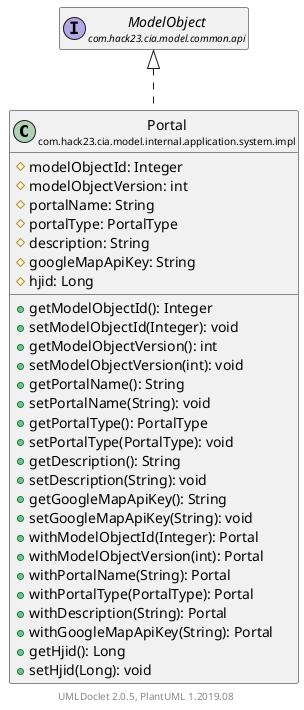 @startuml
    set namespaceSeparator none
    hide empty fields
    hide empty methods

    class "<size:14>Portal\n<size:10>com.hack23.cia.model.internal.application.system.impl" as com.hack23.cia.model.internal.application.system.impl.Portal [[Portal.html]] {
        #modelObjectId: Integer
        #modelObjectVersion: int
        #portalName: String
        #portalType: PortalType
        #description: String
        #googleMapApiKey: String
        #hjid: Long
        +getModelObjectId(): Integer
        +setModelObjectId(Integer): void
        +getModelObjectVersion(): int
        +setModelObjectVersion(int): void
        +getPortalName(): String
        +setPortalName(String): void
        +getPortalType(): PortalType
        +setPortalType(PortalType): void
        +getDescription(): String
        +setDescription(String): void
        +getGoogleMapApiKey(): String
        +setGoogleMapApiKey(String): void
        +withModelObjectId(Integer): Portal
        +withModelObjectVersion(int): Portal
        +withPortalName(String): Portal
        +withPortalType(PortalType): Portal
        +withDescription(String): Portal
        +withGoogleMapApiKey(String): Portal
        +getHjid(): Long
        +setHjid(Long): void
    }

    interface "<size:14>ModelObject\n<size:10>com.hack23.cia.model.common.api" as com.hack23.cia.model.common.api.ModelObject

    com.hack23.cia.model.common.api.ModelObject <|.. com.hack23.cia.model.internal.application.system.impl.Portal

    center footer UMLDoclet 2.0.5, PlantUML 1.2019.08
@enduml

